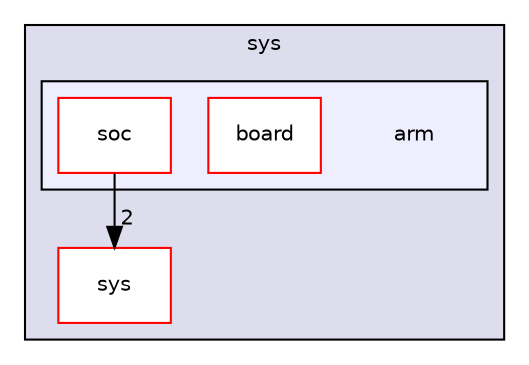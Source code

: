 digraph "src/sys/arm" {
  compound=true
  node [ fontsize="10", fontname="Helvetica"];
  edge [ labelfontsize="10", labelfontname="Helvetica"];
  subgraph clusterdir_220d2bd384b446346a1cdcf02b1b2295 {
    graph [ bgcolor="#ddddee", pencolor="black", label="sys" fontname="Helvetica", fontsize="10", URL="dir_220d2bd384b446346a1cdcf02b1b2295.html"]
  dir_c529fe1005f766361284165817aae3f9 [shape=box label="sys" fillcolor="white" style="filled" color="red" URL="dir_c529fe1005f766361284165817aae3f9.html"];
  subgraph clusterdir_f78b31b02ba3f15be9e78b6cafeb904e {
    graph [ bgcolor="#eeeeff", pencolor="black", label="" URL="dir_f78b31b02ba3f15be9e78b6cafeb904e.html"];
    dir_f78b31b02ba3f15be9e78b6cafeb904e [shape=plaintext label="arm"];
  dir_4e5cc53354c7004c067a9a553e31b9be [shape=box label="board" fillcolor="white" style="filled" color="red" URL="dir_4e5cc53354c7004c067a9a553e31b9be.html"];
  dir_5ad754ae98f32b393e26c48d03c0f17d [shape=box label="soc" fillcolor="white" style="filled" color="red" URL="dir_5ad754ae98f32b393e26c48d03c0f17d.html"];
  }
  }
  dir_5ad754ae98f32b393e26c48d03c0f17d->dir_c529fe1005f766361284165817aae3f9 [headlabel="2", labeldistance=1.5 headhref="dir_000011_000027.html"];
}
